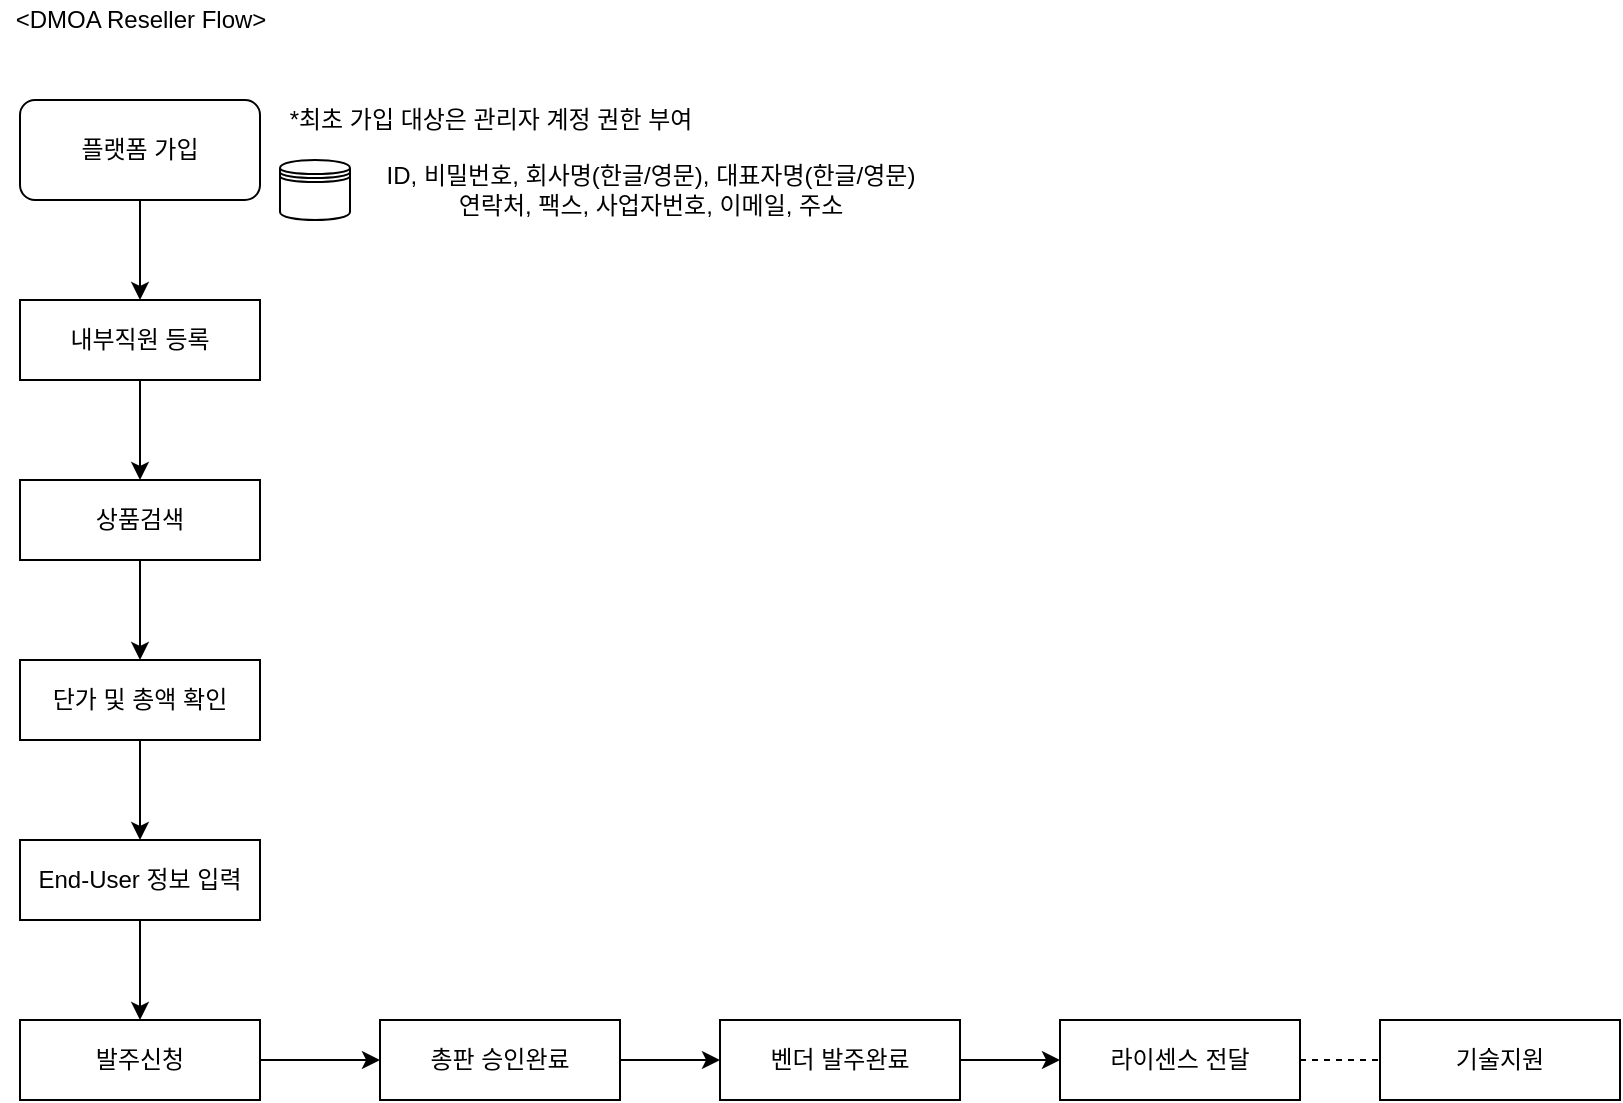 <mxfile version="15.8.3" type="github">
  <diagram id="gD5msPuNiPiTAfF6Eoq4" name="Page-1">
    <mxGraphModel dx="1422" dy="794" grid="1" gridSize="10" guides="1" tooltips="1" connect="1" arrows="1" fold="1" page="1" pageScale="1" pageWidth="827" pageHeight="1169" math="0" shadow="0">
      <root>
        <mxCell id="0" />
        <mxCell id="1" parent="0" />
        <mxCell id="e1ycje_ZyLDIXfNrTQiv-4" value="" style="edgeStyle=orthogonalEdgeStyle;rounded=0;orthogonalLoop=1;jettySize=auto;html=1;" parent="1" source="e1ycje_ZyLDIXfNrTQiv-1" target="e1ycje_ZyLDIXfNrTQiv-3" edge="1">
          <mxGeometry relative="1" as="geometry" />
        </mxCell>
        <mxCell id="e1ycje_ZyLDIXfNrTQiv-1" value="플랫폼 가입" style="rounded=1;whiteSpace=wrap;html=1;" parent="1" vertex="1">
          <mxGeometry x="40" y="70" width="120" height="50" as="geometry" />
        </mxCell>
        <mxCell id="e1ycje_ZyLDIXfNrTQiv-2" value="&amp;lt;DMOA Reseller Flow&amp;gt;" style="text;html=1;resizable=0;autosize=1;align=center;verticalAlign=middle;points=[];fillColor=none;strokeColor=none;rounded=0;" parent="1" vertex="1">
          <mxGeometry x="30" y="20" width="140" height="20" as="geometry" />
        </mxCell>
        <mxCell id="e1ycje_ZyLDIXfNrTQiv-6" value="" style="edgeStyle=orthogonalEdgeStyle;rounded=0;orthogonalLoop=1;jettySize=auto;html=1;" parent="1" source="e1ycje_ZyLDIXfNrTQiv-3" target="e1ycje_ZyLDIXfNrTQiv-5" edge="1">
          <mxGeometry relative="1" as="geometry" />
        </mxCell>
        <mxCell id="e1ycje_ZyLDIXfNrTQiv-3" value="내부직원 등록" style="rounded=0;whiteSpace=wrap;html=1;" parent="1" vertex="1">
          <mxGeometry x="40" y="170" width="120" height="40" as="geometry" />
        </mxCell>
        <mxCell id="e1ycje_ZyLDIXfNrTQiv-8" value="" style="edgeStyle=orthogonalEdgeStyle;rounded=0;orthogonalLoop=1;jettySize=auto;html=1;" parent="1" source="e1ycje_ZyLDIXfNrTQiv-5" target="e1ycje_ZyLDIXfNrTQiv-7" edge="1">
          <mxGeometry relative="1" as="geometry" />
        </mxCell>
        <mxCell id="e1ycje_ZyLDIXfNrTQiv-5" value="상품검색" style="rounded=0;whiteSpace=wrap;html=1;" parent="1" vertex="1">
          <mxGeometry x="40" y="260" width="120" height="40" as="geometry" />
        </mxCell>
        <mxCell id="e1ycje_ZyLDIXfNrTQiv-10" value="" style="edgeStyle=orthogonalEdgeStyle;rounded=0;orthogonalLoop=1;jettySize=auto;html=1;" parent="1" source="e1ycje_ZyLDIXfNrTQiv-7" target="e1ycje_ZyLDIXfNrTQiv-9" edge="1">
          <mxGeometry relative="1" as="geometry" />
        </mxCell>
        <mxCell id="e1ycje_ZyLDIXfNrTQiv-7" value="단가 및 총액 확인" style="rounded=0;whiteSpace=wrap;html=1;" parent="1" vertex="1">
          <mxGeometry x="40" y="350" width="120" height="40" as="geometry" />
        </mxCell>
        <mxCell id="e1ycje_ZyLDIXfNrTQiv-12" value="" style="edgeStyle=orthogonalEdgeStyle;rounded=0;orthogonalLoop=1;jettySize=auto;html=1;" parent="1" source="e1ycje_ZyLDIXfNrTQiv-9" target="e1ycje_ZyLDIXfNrTQiv-11" edge="1">
          <mxGeometry relative="1" as="geometry" />
        </mxCell>
        <mxCell id="e1ycje_ZyLDIXfNrTQiv-9" value="End-User 정보 입력" style="rounded=0;whiteSpace=wrap;html=1;" parent="1" vertex="1">
          <mxGeometry x="40" y="440" width="120" height="40" as="geometry" />
        </mxCell>
        <mxCell id="e1ycje_ZyLDIXfNrTQiv-14" value="" style="edgeStyle=orthogonalEdgeStyle;rounded=0;orthogonalLoop=1;jettySize=auto;html=1;" parent="1" source="e1ycje_ZyLDIXfNrTQiv-11" target="e1ycje_ZyLDIXfNrTQiv-13" edge="1">
          <mxGeometry relative="1" as="geometry" />
        </mxCell>
        <mxCell id="e1ycje_ZyLDIXfNrTQiv-11" value="발주신청" style="rounded=0;whiteSpace=wrap;html=1;" parent="1" vertex="1">
          <mxGeometry x="40" y="530" width="120" height="40" as="geometry" />
        </mxCell>
        <mxCell id="e1ycje_ZyLDIXfNrTQiv-16" value="" style="edgeStyle=orthogonalEdgeStyle;rounded=0;orthogonalLoop=1;jettySize=auto;html=1;" parent="1" source="e1ycje_ZyLDIXfNrTQiv-13" target="e1ycje_ZyLDIXfNrTQiv-15" edge="1">
          <mxGeometry relative="1" as="geometry" />
        </mxCell>
        <mxCell id="e1ycje_ZyLDIXfNrTQiv-13" value="총판 승인완료" style="rounded=0;whiteSpace=wrap;html=1;" parent="1" vertex="1">
          <mxGeometry x="220" y="530" width="120" height="40" as="geometry" />
        </mxCell>
        <mxCell id="e1ycje_ZyLDIXfNrTQiv-18" value="" style="edgeStyle=orthogonalEdgeStyle;rounded=0;orthogonalLoop=1;jettySize=auto;html=1;" parent="1" source="e1ycje_ZyLDIXfNrTQiv-15" target="e1ycje_ZyLDIXfNrTQiv-17" edge="1">
          <mxGeometry relative="1" as="geometry" />
        </mxCell>
        <mxCell id="e1ycje_ZyLDIXfNrTQiv-15" value="벤더 발주완료" style="rounded=0;whiteSpace=wrap;html=1;" parent="1" vertex="1">
          <mxGeometry x="390" y="530" width="120" height="40" as="geometry" />
        </mxCell>
        <mxCell id="e1ycje_ZyLDIXfNrTQiv-17" value="라이센스 전달" style="rounded=0;whiteSpace=wrap;html=1;" parent="1" vertex="1">
          <mxGeometry x="560" y="530" width="120" height="40" as="geometry" />
        </mxCell>
        <mxCell id="e1ycje_ZyLDIXfNrTQiv-19" value="기술지원" style="rounded=0;whiteSpace=wrap;html=1;" parent="1" vertex="1">
          <mxGeometry x="720" y="530" width="120" height="40" as="geometry" />
        </mxCell>
        <mxCell id="e1ycje_ZyLDIXfNrTQiv-20" value="" style="endArrow=none;dashed=1;html=1;rounded=0;" parent="1" edge="1">
          <mxGeometry width="50" height="50" relative="1" as="geometry">
            <mxPoint x="680" y="550" as="sourcePoint" />
            <mxPoint x="720" y="550" as="targetPoint" />
          </mxGeometry>
        </mxCell>
        <mxCell id="0motNkOjo0MHVhQcWbno-1" value="" style="shape=datastore;whiteSpace=wrap;html=1;" vertex="1" parent="1">
          <mxGeometry x="170" y="100" width="35" height="30" as="geometry" />
        </mxCell>
        <mxCell id="0motNkOjo0MHVhQcWbno-2" value="*최초 가입 대상은 관리자 계정 권한 부여" style="text;html=1;resizable=0;autosize=1;align=center;verticalAlign=middle;points=[];fillColor=none;strokeColor=none;rounded=0;" vertex="1" parent="1">
          <mxGeometry x="160" y="70" width="230" height="20" as="geometry" />
        </mxCell>
        <mxCell id="0motNkOjo0MHVhQcWbno-3" value="ID, 비밀번호, 회사명(한글/영문), 대표자명(한글/영문)&lt;br&gt;연락처, 팩스, 사업자번호, 이메일, 주소" style="text;html=1;resizable=0;autosize=1;align=center;verticalAlign=middle;points=[];fillColor=none;strokeColor=none;rounded=0;" vertex="1" parent="1">
          <mxGeometry x="205" y="100" width="300" height="30" as="geometry" />
        </mxCell>
      </root>
    </mxGraphModel>
  </diagram>
</mxfile>
